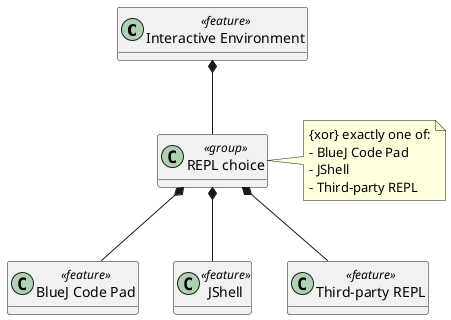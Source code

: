 @startuml
hide methods
skinparam classAttributeIconSize 0

class "Interactive Environment" as Root <<feature>>
class "REPL choice" as Choice <<group>>
class "BlueJ Code Pad" as BJC <<feature>>
class "JShell" as JSH <<feature>>
class "Third-party REPL" as TPR <<feature>>

Root *-- Choice
Choice *-- BJC
Choice *-- JSH
Choice *-- TPR

note right of Choice
{xor} exactly one of:
- BlueJ Code Pad
- JShell
- Third-party REPL
end note
@enduml
